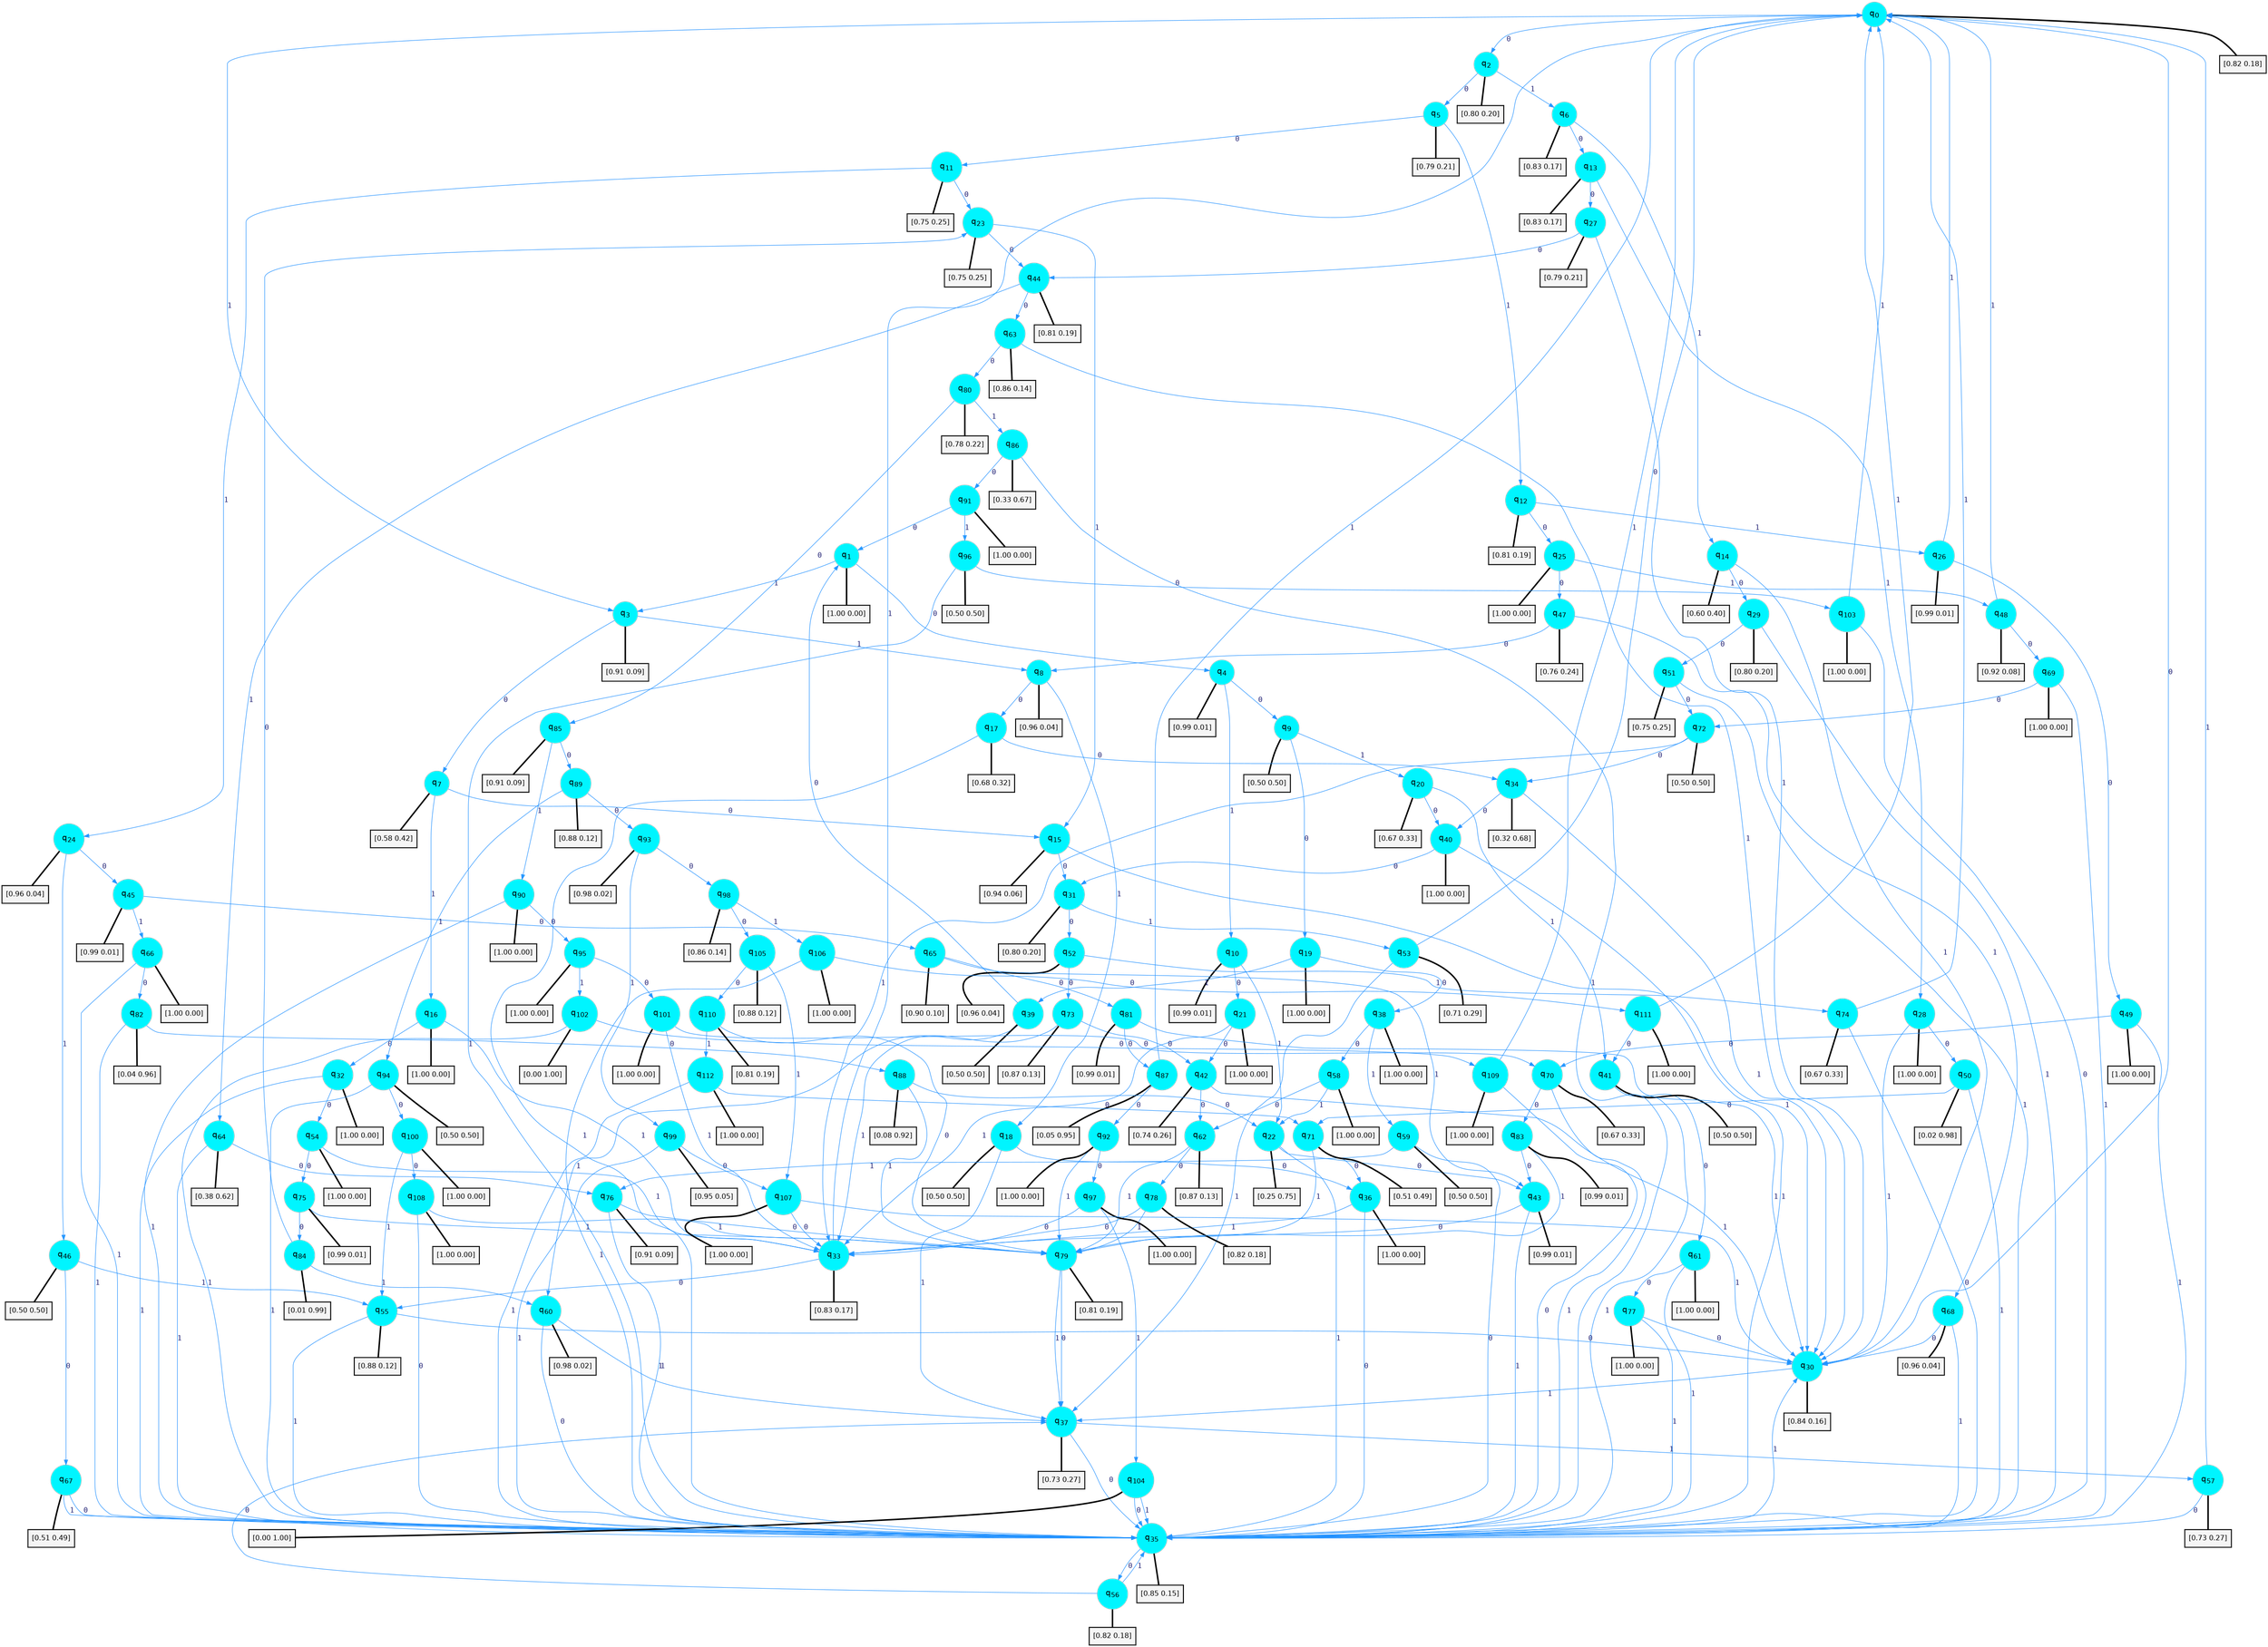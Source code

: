 digraph G {
graph [
bgcolor=transparent, dpi=300, rankdir=TD, size="40,25"];
node [
color=gray, fillcolor=turquoise1, fontcolor=black, fontname=Helvetica, fontsize=16, fontweight=bold, shape=circle, style=filled];
edge [
arrowsize=1, color=dodgerblue1, fontcolor=midnightblue, fontname=courier, fontweight=bold, penwidth=1, style=solid, weight=20];
0[label=<q<SUB>0</SUB>>];
1[label=<q<SUB>1</SUB>>];
2[label=<q<SUB>2</SUB>>];
3[label=<q<SUB>3</SUB>>];
4[label=<q<SUB>4</SUB>>];
5[label=<q<SUB>5</SUB>>];
6[label=<q<SUB>6</SUB>>];
7[label=<q<SUB>7</SUB>>];
8[label=<q<SUB>8</SUB>>];
9[label=<q<SUB>9</SUB>>];
10[label=<q<SUB>10</SUB>>];
11[label=<q<SUB>11</SUB>>];
12[label=<q<SUB>12</SUB>>];
13[label=<q<SUB>13</SUB>>];
14[label=<q<SUB>14</SUB>>];
15[label=<q<SUB>15</SUB>>];
16[label=<q<SUB>16</SUB>>];
17[label=<q<SUB>17</SUB>>];
18[label=<q<SUB>18</SUB>>];
19[label=<q<SUB>19</SUB>>];
20[label=<q<SUB>20</SUB>>];
21[label=<q<SUB>21</SUB>>];
22[label=<q<SUB>22</SUB>>];
23[label=<q<SUB>23</SUB>>];
24[label=<q<SUB>24</SUB>>];
25[label=<q<SUB>25</SUB>>];
26[label=<q<SUB>26</SUB>>];
27[label=<q<SUB>27</SUB>>];
28[label=<q<SUB>28</SUB>>];
29[label=<q<SUB>29</SUB>>];
30[label=<q<SUB>30</SUB>>];
31[label=<q<SUB>31</SUB>>];
32[label=<q<SUB>32</SUB>>];
33[label=<q<SUB>33</SUB>>];
34[label=<q<SUB>34</SUB>>];
35[label=<q<SUB>35</SUB>>];
36[label=<q<SUB>36</SUB>>];
37[label=<q<SUB>37</SUB>>];
38[label=<q<SUB>38</SUB>>];
39[label=<q<SUB>39</SUB>>];
40[label=<q<SUB>40</SUB>>];
41[label=<q<SUB>41</SUB>>];
42[label=<q<SUB>42</SUB>>];
43[label=<q<SUB>43</SUB>>];
44[label=<q<SUB>44</SUB>>];
45[label=<q<SUB>45</SUB>>];
46[label=<q<SUB>46</SUB>>];
47[label=<q<SUB>47</SUB>>];
48[label=<q<SUB>48</SUB>>];
49[label=<q<SUB>49</SUB>>];
50[label=<q<SUB>50</SUB>>];
51[label=<q<SUB>51</SUB>>];
52[label=<q<SUB>52</SUB>>];
53[label=<q<SUB>53</SUB>>];
54[label=<q<SUB>54</SUB>>];
55[label=<q<SUB>55</SUB>>];
56[label=<q<SUB>56</SUB>>];
57[label=<q<SUB>57</SUB>>];
58[label=<q<SUB>58</SUB>>];
59[label=<q<SUB>59</SUB>>];
60[label=<q<SUB>60</SUB>>];
61[label=<q<SUB>61</SUB>>];
62[label=<q<SUB>62</SUB>>];
63[label=<q<SUB>63</SUB>>];
64[label=<q<SUB>64</SUB>>];
65[label=<q<SUB>65</SUB>>];
66[label=<q<SUB>66</SUB>>];
67[label=<q<SUB>67</SUB>>];
68[label=<q<SUB>68</SUB>>];
69[label=<q<SUB>69</SUB>>];
70[label=<q<SUB>70</SUB>>];
71[label=<q<SUB>71</SUB>>];
72[label=<q<SUB>72</SUB>>];
73[label=<q<SUB>73</SUB>>];
74[label=<q<SUB>74</SUB>>];
75[label=<q<SUB>75</SUB>>];
76[label=<q<SUB>76</SUB>>];
77[label=<q<SUB>77</SUB>>];
78[label=<q<SUB>78</SUB>>];
79[label=<q<SUB>79</SUB>>];
80[label=<q<SUB>80</SUB>>];
81[label=<q<SUB>81</SUB>>];
82[label=<q<SUB>82</SUB>>];
83[label=<q<SUB>83</SUB>>];
84[label=<q<SUB>84</SUB>>];
85[label=<q<SUB>85</SUB>>];
86[label=<q<SUB>86</SUB>>];
87[label=<q<SUB>87</SUB>>];
88[label=<q<SUB>88</SUB>>];
89[label=<q<SUB>89</SUB>>];
90[label=<q<SUB>90</SUB>>];
91[label=<q<SUB>91</SUB>>];
92[label=<q<SUB>92</SUB>>];
93[label=<q<SUB>93</SUB>>];
94[label=<q<SUB>94</SUB>>];
95[label=<q<SUB>95</SUB>>];
96[label=<q<SUB>96</SUB>>];
97[label=<q<SUB>97</SUB>>];
98[label=<q<SUB>98</SUB>>];
99[label=<q<SUB>99</SUB>>];
100[label=<q<SUB>100</SUB>>];
101[label=<q<SUB>101</SUB>>];
102[label=<q<SUB>102</SUB>>];
103[label=<q<SUB>103</SUB>>];
104[label=<q<SUB>104</SUB>>];
105[label=<q<SUB>105</SUB>>];
106[label=<q<SUB>106</SUB>>];
107[label=<q<SUB>107</SUB>>];
108[label=<q<SUB>108</SUB>>];
109[label=<q<SUB>109</SUB>>];
110[label=<q<SUB>110</SUB>>];
111[label=<q<SUB>111</SUB>>];
112[label=<q<SUB>112</SUB>>];
113[label="[0.82 0.18]", shape=box,fontcolor=black, fontname=Helvetica, fontsize=14, penwidth=2, fillcolor=whitesmoke,color=black];
114[label="[1.00 0.00]", shape=box,fontcolor=black, fontname=Helvetica, fontsize=14, penwidth=2, fillcolor=whitesmoke,color=black];
115[label="[0.80 0.20]", shape=box,fontcolor=black, fontname=Helvetica, fontsize=14, penwidth=2, fillcolor=whitesmoke,color=black];
116[label="[0.91 0.09]", shape=box,fontcolor=black, fontname=Helvetica, fontsize=14, penwidth=2, fillcolor=whitesmoke,color=black];
117[label="[0.99 0.01]", shape=box,fontcolor=black, fontname=Helvetica, fontsize=14, penwidth=2, fillcolor=whitesmoke,color=black];
118[label="[0.79 0.21]", shape=box,fontcolor=black, fontname=Helvetica, fontsize=14, penwidth=2, fillcolor=whitesmoke,color=black];
119[label="[0.83 0.17]", shape=box,fontcolor=black, fontname=Helvetica, fontsize=14, penwidth=2, fillcolor=whitesmoke,color=black];
120[label="[0.58 0.42]", shape=box,fontcolor=black, fontname=Helvetica, fontsize=14, penwidth=2, fillcolor=whitesmoke,color=black];
121[label="[0.96 0.04]", shape=box,fontcolor=black, fontname=Helvetica, fontsize=14, penwidth=2, fillcolor=whitesmoke,color=black];
122[label="[0.50 0.50]", shape=box,fontcolor=black, fontname=Helvetica, fontsize=14, penwidth=2, fillcolor=whitesmoke,color=black];
123[label="[0.99 0.01]", shape=box,fontcolor=black, fontname=Helvetica, fontsize=14, penwidth=2, fillcolor=whitesmoke,color=black];
124[label="[0.75 0.25]", shape=box,fontcolor=black, fontname=Helvetica, fontsize=14, penwidth=2, fillcolor=whitesmoke,color=black];
125[label="[0.81 0.19]", shape=box,fontcolor=black, fontname=Helvetica, fontsize=14, penwidth=2, fillcolor=whitesmoke,color=black];
126[label="[0.83 0.17]", shape=box,fontcolor=black, fontname=Helvetica, fontsize=14, penwidth=2, fillcolor=whitesmoke,color=black];
127[label="[0.60 0.40]", shape=box,fontcolor=black, fontname=Helvetica, fontsize=14, penwidth=2, fillcolor=whitesmoke,color=black];
128[label="[0.94 0.06]", shape=box,fontcolor=black, fontname=Helvetica, fontsize=14, penwidth=2, fillcolor=whitesmoke,color=black];
129[label="[1.00 0.00]", shape=box,fontcolor=black, fontname=Helvetica, fontsize=14, penwidth=2, fillcolor=whitesmoke,color=black];
130[label="[0.68 0.32]", shape=box,fontcolor=black, fontname=Helvetica, fontsize=14, penwidth=2, fillcolor=whitesmoke,color=black];
131[label="[0.50 0.50]", shape=box,fontcolor=black, fontname=Helvetica, fontsize=14, penwidth=2, fillcolor=whitesmoke,color=black];
132[label="[1.00 0.00]", shape=box,fontcolor=black, fontname=Helvetica, fontsize=14, penwidth=2, fillcolor=whitesmoke,color=black];
133[label="[0.67 0.33]", shape=box,fontcolor=black, fontname=Helvetica, fontsize=14, penwidth=2, fillcolor=whitesmoke,color=black];
134[label="[1.00 0.00]", shape=box,fontcolor=black, fontname=Helvetica, fontsize=14, penwidth=2, fillcolor=whitesmoke,color=black];
135[label="[0.25 0.75]", shape=box,fontcolor=black, fontname=Helvetica, fontsize=14, penwidth=2, fillcolor=whitesmoke,color=black];
136[label="[0.75 0.25]", shape=box,fontcolor=black, fontname=Helvetica, fontsize=14, penwidth=2, fillcolor=whitesmoke,color=black];
137[label="[0.96 0.04]", shape=box,fontcolor=black, fontname=Helvetica, fontsize=14, penwidth=2, fillcolor=whitesmoke,color=black];
138[label="[1.00 0.00]", shape=box,fontcolor=black, fontname=Helvetica, fontsize=14, penwidth=2, fillcolor=whitesmoke,color=black];
139[label="[0.99 0.01]", shape=box,fontcolor=black, fontname=Helvetica, fontsize=14, penwidth=2, fillcolor=whitesmoke,color=black];
140[label="[0.79 0.21]", shape=box,fontcolor=black, fontname=Helvetica, fontsize=14, penwidth=2, fillcolor=whitesmoke,color=black];
141[label="[1.00 0.00]", shape=box,fontcolor=black, fontname=Helvetica, fontsize=14, penwidth=2, fillcolor=whitesmoke,color=black];
142[label="[0.80 0.20]", shape=box,fontcolor=black, fontname=Helvetica, fontsize=14, penwidth=2, fillcolor=whitesmoke,color=black];
143[label="[0.84 0.16]", shape=box,fontcolor=black, fontname=Helvetica, fontsize=14, penwidth=2, fillcolor=whitesmoke,color=black];
144[label="[0.80 0.20]", shape=box,fontcolor=black, fontname=Helvetica, fontsize=14, penwidth=2, fillcolor=whitesmoke,color=black];
145[label="[1.00 0.00]", shape=box,fontcolor=black, fontname=Helvetica, fontsize=14, penwidth=2, fillcolor=whitesmoke,color=black];
146[label="[0.83 0.17]", shape=box,fontcolor=black, fontname=Helvetica, fontsize=14, penwidth=2, fillcolor=whitesmoke,color=black];
147[label="[0.32 0.68]", shape=box,fontcolor=black, fontname=Helvetica, fontsize=14, penwidth=2, fillcolor=whitesmoke,color=black];
148[label="[0.85 0.15]", shape=box,fontcolor=black, fontname=Helvetica, fontsize=14, penwidth=2, fillcolor=whitesmoke,color=black];
149[label="[1.00 0.00]", shape=box,fontcolor=black, fontname=Helvetica, fontsize=14, penwidth=2, fillcolor=whitesmoke,color=black];
150[label="[0.73 0.27]", shape=box,fontcolor=black, fontname=Helvetica, fontsize=14, penwidth=2, fillcolor=whitesmoke,color=black];
151[label="[1.00 0.00]", shape=box,fontcolor=black, fontname=Helvetica, fontsize=14, penwidth=2, fillcolor=whitesmoke,color=black];
152[label="[0.50 0.50]", shape=box,fontcolor=black, fontname=Helvetica, fontsize=14, penwidth=2, fillcolor=whitesmoke,color=black];
153[label="[1.00 0.00]", shape=box,fontcolor=black, fontname=Helvetica, fontsize=14, penwidth=2, fillcolor=whitesmoke,color=black];
154[label="[0.50 0.50]", shape=box,fontcolor=black, fontname=Helvetica, fontsize=14, penwidth=2, fillcolor=whitesmoke,color=black];
155[label="[0.74 0.26]", shape=box,fontcolor=black, fontname=Helvetica, fontsize=14, penwidth=2, fillcolor=whitesmoke,color=black];
156[label="[0.99 0.01]", shape=box,fontcolor=black, fontname=Helvetica, fontsize=14, penwidth=2, fillcolor=whitesmoke,color=black];
157[label="[0.81 0.19]", shape=box,fontcolor=black, fontname=Helvetica, fontsize=14, penwidth=2, fillcolor=whitesmoke,color=black];
158[label="[0.99 0.01]", shape=box,fontcolor=black, fontname=Helvetica, fontsize=14, penwidth=2, fillcolor=whitesmoke,color=black];
159[label="[0.50 0.50]", shape=box,fontcolor=black, fontname=Helvetica, fontsize=14, penwidth=2, fillcolor=whitesmoke,color=black];
160[label="[0.76 0.24]", shape=box,fontcolor=black, fontname=Helvetica, fontsize=14, penwidth=2, fillcolor=whitesmoke,color=black];
161[label="[0.92 0.08]", shape=box,fontcolor=black, fontname=Helvetica, fontsize=14, penwidth=2, fillcolor=whitesmoke,color=black];
162[label="[1.00 0.00]", shape=box,fontcolor=black, fontname=Helvetica, fontsize=14, penwidth=2, fillcolor=whitesmoke,color=black];
163[label="[0.02 0.98]", shape=box,fontcolor=black, fontname=Helvetica, fontsize=14, penwidth=2, fillcolor=whitesmoke,color=black];
164[label="[0.75 0.25]", shape=box,fontcolor=black, fontname=Helvetica, fontsize=14, penwidth=2, fillcolor=whitesmoke,color=black];
165[label="[0.96 0.04]", shape=box,fontcolor=black, fontname=Helvetica, fontsize=14, penwidth=2, fillcolor=whitesmoke,color=black];
166[label="[0.71 0.29]", shape=box,fontcolor=black, fontname=Helvetica, fontsize=14, penwidth=2, fillcolor=whitesmoke,color=black];
167[label="[1.00 0.00]", shape=box,fontcolor=black, fontname=Helvetica, fontsize=14, penwidth=2, fillcolor=whitesmoke,color=black];
168[label="[0.88 0.12]", shape=box,fontcolor=black, fontname=Helvetica, fontsize=14, penwidth=2, fillcolor=whitesmoke,color=black];
169[label="[0.82 0.18]", shape=box,fontcolor=black, fontname=Helvetica, fontsize=14, penwidth=2, fillcolor=whitesmoke,color=black];
170[label="[0.73 0.27]", shape=box,fontcolor=black, fontname=Helvetica, fontsize=14, penwidth=2, fillcolor=whitesmoke,color=black];
171[label="[1.00 0.00]", shape=box,fontcolor=black, fontname=Helvetica, fontsize=14, penwidth=2, fillcolor=whitesmoke,color=black];
172[label="[0.50 0.50]", shape=box,fontcolor=black, fontname=Helvetica, fontsize=14, penwidth=2, fillcolor=whitesmoke,color=black];
173[label="[0.98 0.02]", shape=box,fontcolor=black, fontname=Helvetica, fontsize=14, penwidth=2, fillcolor=whitesmoke,color=black];
174[label="[1.00 0.00]", shape=box,fontcolor=black, fontname=Helvetica, fontsize=14, penwidth=2, fillcolor=whitesmoke,color=black];
175[label="[0.87 0.13]", shape=box,fontcolor=black, fontname=Helvetica, fontsize=14, penwidth=2, fillcolor=whitesmoke,color=black];
176[label="[0.86 0.14]", shape=box,fontcolor=black, fontname=Helvetica, fontsize=14, penwidth=2, fillcolor=whitesmoke,color=black];
177[label="[0.38 0.62]", shape=box,fontcolor=black, fontname=Helvetica, fontsize=14, penwidth=2, fillcolor=whitesmoke,color=black];
178[label="[0.90 0.10]", shape=box,fontcolor=black, fontname=Helvetica, fontsize=14, penwidth=2, fillcolor=whitesmoke,color=black];
179[label="[1.00 0.00]", shape=box,fontcolor=black, fontname=Helvetica, fontsize=14, penwidth=2, fillcolor=whitesmoke,color=black];
180[label="[0.51 0.49]", shape=box,fontcolor=black, fontname=Helvetica, fontsize=14, penwidth=2, fillcolor=whitesmoke,color=black];
181[label="[0.96 0.04]", shape=box,fontcolor=black, fontname=Helvetica, fontsize=14, penwidth=2, fillcolor=whitesmoke,color=black];
182[label="[1.00 0.00]", shape=box,fontcolor=black, fontname=Helvetica, fontsize=14, penwidth=2, fillcolor=whitesmoke,color=black];
183[label="[0.67 0.33]", shape=box,fontcolor=black, fontname=Helvetica, fontsize=14, penwidth=2, fillcolor=whitesmoke,color=black];
184[label="[0.51 0.49]", shape=box,fontcolor=black, fontname=Helvetica, fontsize=14, penwidth=2, fillcolor=whitesmoke,color=black];
185[label="[0.50 0.50]", shape=box,fontcolor=black, fontname=Helvetica, fontsize=14, penwidth=2, fillcolor=whitesmoke,color=black];
186[label="[0.87 0.13]", shape=box,fontcolor=black, fontname=Helvetica, fontsize=14, penwidth=2, fillcolor=whitesmoke,color=black];
187[label="[0.67 0.33]", shape=box,fontcolor=black, fontname=Helvetica, fontsize=14, penwidth=2, fillcolor=whitesmoke,color=black];
188[label="[0.99 0.01]", shape=box,fontcolor=black, fontname=Helvetica, fontsize=14, penwidth=2, fillcolor=whitesmoke,color=black];
189[label="[0.91 0.09]", shape=box,fontcolor=black, fontname=Helvetica, fontsize=14, penwidth=2, fillcolor=whitesmoke,color=black];
190[label="[1.00 0.00]", shape=box,fontcolor=black, fontname=Helvetica, fontsize=14, penwidth=2, fillcolor=whitesmoke,color=black];
191[label="[0.82 0.18]", shape=box,fontcolor=black, fontname=Helvetica, fontsize=14, penwidth=2, fillcolor=whitesmoke,color=black];
192[label="[0.81 0.19]", shape=box,fontcolor=black, fontname=Helvetica, fontsize=14, penwidth=2, fillcolor=whitesmoke,color=black];
193[label="[0.78 0.22]", shape=box,fontcolor=black, fontname=Helvetica, fontsize=14, penwidth=2, fillcolor=whitesmoke,color=black];
194[label="[0.99 0.01]", shape=box,fontcolor=black, fontname=Helvetica, fontsize=14, penwidth=2, fillcolor=whitesmoke,color=black];
195[label="[0.04 0.96]", shape=box,fontcolor=black, fontname=Helvetica, fontsize=14, penwidth=2, fillcolor=whitesmoke,color=black];
196[label="[0.99 0.01]", shape=box,fontcolor=black, fontname=Helvetica, fontsize=14, penwidth=2, fillcolor=whitesmoke,color=black];
197[label="[0.01 0.99]", shape=box,fontcolor=black, fontname=Helvetica, fontsize=14, penwidth=2, fillcolor=whitesmoke,color=black];
198[label="[0.91 0.09]", shape=box,fontcolor=black, fontname=Helvetica, fontsize=14, penwidth=2, fillcolor=whitesmoke,color=black];
199[label="[0.33 0.67]", shape=box,fontcolor=black, fontname=Helvetica, fontsize=14, penwidth=2, fillcolor=whitesmoke,color=black];
200[label="[0.05 0.95]", shape=box,fontcolor=black, fontname=Helvetica, fontsize=14, penwidth=2, fillcolor=whitesmoke,color=black];
201[label="[0.08 0.92]", shape=box,fontcolor=black, fontname=Helvetica, fontsize=14, penwidth=2, fillcolor=whitesmoke,color=black];
202[label="[0.88 0.12]", shape=box,fontcolor=black, fontname=Helvetica, fontsize=14, penwidth=2, fillcolor=whitesmoke,color=black];
203[label="[1.00 0.00]", shape=box,fontcolor=black, fontname=Helvetica, fontsize=14, penwidth=2, fillcolor=whitesmoke,color=black];
204[label="[1.00 0.00]", shape=box,fontcolor=black, fontname=Helvetica, fontsize=14, penwidth=2, fillcolor=whitesmoke,color=black];
205[label="[1.00 0.00]", shape=box,fontcolor=black, fontname=Helvetica, fontsize=14, penwidth=2, fillcolor=whitesmoke,color=black];
206[label="[0.98 0.02]", shape=box,fontcolor=black, fontname=Helvetica, fontsize=14, penwidth=2, fillcolor=whitesmoke,color=black];
207[label="[0.50 0.50]", shape=box,fontcolor=black, fontname=Helvetica, fontsize=14, penwidth=2, fillcolor=whitesmoke,color=black];
208[label="[1.00 0.00]", shape=box,fontcolor=black, fontname=Helvetica, fontsize=14, penwidth=2, fillcolor=whitesmoke,color=black];
209[label="[0.50 0.50]", shape=box,fontcolor=black, fontname=Helvetica, fontsize=14, penwidth=2, fillcolor=whitesmoke,color=black];
210[label="[1.00 0.00]", shape=box,fontcolor=black, fontname=Helvetica, fontsize=14, penwidth=2, fillcolor=whitesmoke,color=black];
211[label="[0.86 0.14]", shape=box,fontcolor=black, fontname=Helvetica, fontsize=14, penwidth=2, fillcolor=whitesmoke,color=black];
212[label="[0.95 0.05]", shape=box,fontcolor=black, fontname=Helvetica, fontsize=14, penwidth=2, fillcolor=whitesmoke,color=black];
213[label="[1.00 0.00]", shape=box,fontcolor=black, fontname=Helvetica, fontsize=14, penwidth=2, fillcolor=whitesmoke,color=black];
214[label="[1.00 0.00]", shape=box,fontcolor=black, fontname=Helvetica, fontsize=14, penwidth=2, fillcolor=whitesmoke,color=black];
215[label="[0.00 1.00]", shape=box,fontcolor=black, fontname=Helvetica, fontsize=14, penwidth=2, fillcolor=whitesmoke,color=black];
216[label="[1.00 0.00]", shape=box,fontcolor=black, fontname=Helvetica, fontsize=14, penwidth=2, fillcolor=whitesmoke,color=black];
217[label="[0.00 1.00]", shape=box,fontcolor=black, fontname=Helvetica, fontsize=14, penwidth=2, fillcolor=whitesmoke,color=black];
218[label="[0.88 0.12]", shape=box,fontcolor=black, fontname=Helvetica, fontsize=14, penwidth=2, fillcolor=whitesmoke,color=black];
219[label="[1.00 0.00]", shape=box,fontcolor=black, fontname=Helvetica, fontsize=14, penwidth=2, fillcolor=whitesmoke,color=black];
220[label="[1.00 0.00]", shape=box,fontcolor=black, fontname=Helvetica, fontsize=14, penwidth=2, fillcolor=whitesmoke,color=black];
221[label="[1.00 0.00]", shape=box,fontcolor=black, fontname=Helvetica, fontsize=14, penwidth=2, fillcolor=whitesmoke,color=black];
222[label="[1.00 0.00]", shape=box,fontcolor=black, fontname=Helvetica, fontsize=14, penwidth=2, fillcolor=whitesmoke,color=black];
223[label="[0.81 0.19]", shape=box,fontcolor=black, fontname=Helvetica, fontsize=14, penwidth=2, fillcolor=whitesmoke,color=black];
224[label="[1.00 0.00]", shape=box,fontcolor=black, fontname=Helvetica, fontsize=14, penwidth=2, fillcolor=whitesmoke,color=black];
225[label="[1.00 0.00]", shape=box,fontcolor=black, fontname=Helvetica, fontsize=14, penwidth=2, fillcolor=whitesmoke,color=black];
0->2 [label=0];
0->3 [label=1];
0->113 [arrowhead=none, penwidth=3,color=black];
1->4 [label=0];
1->3 [label=1];
1->114 [arrowhead=none, penwidth=3,color=black];
2->5 [label=0];
2->6 [label=1];
2->115 [arrowhead=none, penwidth=3,color=black];
3->7 [label=0];
3->8 [label=1];
3->116 [arrowhead=none, penwidth=3,color=black];
4->9 [label=0];
4->10 [label=1];
4->117 [arrowhead=none, penwidth=3,color=black];
5->11 [label=0];
5->12 [label=1];
5->118 [arrowhead=none, penwidth=3,color=black];
6->13 [label=0];
6->14 [label=1];
6->119 [arrowhead=none, penwidth=3,color=black];
7->15 [label=0];
7->16 [label=1];
7->120 [arrowhead=none, penwidth=3,color=black];
8->17 [label=0];
8->18 [label=1];
8->121 [arrowhead=none, penwidth=3,color=black];
9->19 [label=0];
9->20 [label=1];
9->122 [arrowhead=none, penwidth=3,color=black];
10->21 [label=0];
10->22 [label=1];
10->123 [arrowhead=none, penwidth=3,color=black];
11->23 [label=0];
11->24 [label=1];
11->124 [arrowhead=none, penwidth=3,color=black];
12->25 [label=0];
12->26 [label=1];
12->125 [arrowhead=none, penwidth=3,color=black];
13->27 [label=0];
13->28 [label=1];
13->126 [arrowhead=none, penwidth=3,color=black];
14->29 [label=0];
14->30 [label=1];
14->127 [arrowhead=none, penwidth=3,color=black];
15->31 [label=0];
15->30 [label=1];
15->128 [arrowhead=none, penwidth=3,color=black];
16->32 [label=0];
16->33 [label=1];
16->129 [arrowhead=none, penwidth=3,color=black];
17->34 [label=0];
17->35 [label=1];
17->130 [arrowhead=none, penwidth=3,color=black];
18->36 [label=0];
18->37 [label=1];
18->131 [arrowhead=none, penwidth=3,color=black];
19->38 [label=0];
19->39 [label=1];
19->132 [arrowhead=none, penwidth=3,color=black];
20->40 [label=0];
20->41 [label=1];
20->133 [arrowhead=none, penwidth=3,color=black];
21->42 [label=0];
21->33 [label=1];
21->134 [arrowhead=none, penwidth=3,color=black];
22->43 [label=0];
22->35 [label=1];
22->135 [arrowhead=none, penwidth=3,color=black];
23->44 [label=0];
23->15 [label=1];
23->136 [arrowhead=none, penwidth=3,color=black];
24->45 [label=0];
24->46 [label=1];
24->137 [arrowhead=none, penwidth=3,color=black];
25->47 [label=0];
25->48 [label=1];
25->138 [arrowhead=none, penwidth=3,color=black];
26->49 [label=0];
26->0 [label=1];
26->139 [arrowhead=none, penwidth=3,color=black];
27->44 [label=0];
27->30 [label=1];
27->140 [arrowhead=none, penwidth=3,color=black];
28->50 [label=0];
28->30 [label=1];
28->141 [arrowhead=none, penwidth=3,color=black];
29->51 [label=0];
29->35 [label=1];
29->142 [arrowhead=none, penwidth=3,color=black];
30->0 [label=0];
30->37 [label=1];
30->143 [arrowhead=none, penwidth=3,color=black];
31->52 [label=0];
31->53 [label=1];
31->144 [arrowhead=none, penwidth=3,color=black];
32->54 [label=0];
32->35 [label=1];
32->145 [arrowhead=none, penwidth=3,color=black];
33->55 [label=0];
33->0 [label=1];
33->146 [arrowhead=none, penwidth=3,color=black];
34->40 [label=0];
34->30 [label=1];
34->147 [arrowhead=none, penwidth=3,color=black];
35->56 [label=0];
35->30 [label=1];
35->148 [arrowhead=none, penwidth=3,color=black];
36->35 [label=0];
36->33 [label=1];
36->149 [arrowhead=none, penwidth=3,color=black];
37->35 [label=0];
37->57 [label=1];
37->150 [arrowhead=none, penwidth=3,color=black];
38->58 [label=0];
38->59 [label=1];
38->151 [arrowhead=none, penwidth=3,color=black];
39->1 [label=0];
39->60 [label=1];
39->152 [arrowhead=none, penwidth=3,color=black];
40->31 [label=0];
40->35 [label=1];
40->153 [arrowhead=none, penwidth=3,color=black];
41->61 [label=0];
41->35 [label=1];
41->154 [arrowhead=none, penwidth=3,color=black];
42->62 [label=0];
42->30 [label=1];
42->155 [arrowhead=none, penwidth=3,color=black];
43->33 [label=0];
43->35 [label=1];
43->156 [arrowhead=none, penwidth=3,color=black];
44->63 [label=0];
44->64 [label=1];
44->157 [arrowhead=none, penwidth=3,color=black];
45->65 [label=0];
45->66 [label=1];
45->158 [arrowhead=none, penwidth=3,color=black];
46->67 [label=0];
46->55 [label=1];
46->159 [arrowhead=none, penwidth=3,color=black];
47->8 [label=0];
47->68 [label=1];
47->160 [arrowhead=none, penwidth=3,color=black];
48->69 [label=0];
48->0 [label=1];
48->161 [arrowhead=none, penwidth=3,color=black];
49->70 [label=0];
49->35 [label=1];
49->162 [arrowhead=none, penwidth=3,color=black];
50->71 [label=0];
50->35 [label=1];
50->163 [arrowhead=none, penwidth=3,color=black];
51->72 [label=0];
51->35 [label=1];
51->164 [arrowhead=none, penwidth=3,color=black];
52->73 [label=0];
52->74 [label=1];
52->165 [arrowhead=none, penwidth=3,color=black];
53->0 [label=0];
53->37 [label=1];
53->166 [arrowhead=none, penwidth=3,color=black];
54->75 [label=0];
54->33 [label=1];
54->167 [arrowhead=none, penwidth=3,color=black];
55->30 [label=0];
55->35 [label=1];
55->168 [arrowhead=none, penwidth=3,color=black];
56->37 [label=0];
56->35 [label=1];
56->169 [arrowhead=none, penwidth=3,color=black];
57->35 [label=0];
57->0 [label=1];
57->170 [arrowhead=none, penwidth=3,color=black];
58->62 [label=0];
58->22 [label=1];
58->171 [arrowhead=none, penwidth=3,color=black];
59->35 [label=0];
59->76 [label=1];
59->172 [arrowhead=none, penwidth=3,color=black];
60->35 [label=0];
60->37 [label=1];
60->173 [arrowhead=none, penwidth=3,color=black];
61->77 [label=0];
61->35 [label=1];
61->174 [arrowhead=none, penwidth=3,color=black];
62->78 [label=0];
62->79 [label=1];
62->175 [arrowhead=none, penwidth=3,color=black];
63->80 [label=0];
63->30 [label=1];
63->176 [arrowhead=none, penwidth=3,color=black];
64->76 [label=0];
64->35 [label=1];
64->177 [arrowhead=none, penwidth=3,color=black];
65->81 [label=0];
65->43 [label=1];
65->178 [arrowhead=none, penwidth=3,color=black];
66->82 [label=0];
66->35 [label=1];
66->179 [arrowhead=none, penwidth=3,color=black];
67->35 [label=0];
67->35 [label=1];
67->180 [arrowhead=none, penwidth=3,color=black];
68->30 [label=0];
68->35 [label=1];
68->181 [arrowhead=none, penwidth=3,color=black];
69->72 [label=0];
69->35 [label=1];
69->182 [arrowhead=none, penwidth=3,color=black];
70->83 [label=0];
70->35 [label=1];
70->183 [arrowhead=none, penwidth=3,color=black];
71->36 [label=0];
71->79 [label=1];
71->184 [arrowhead=none, penwidth=3,color=black];
72->34 [label=0];
72->33 [label=1];
72->185 [arrowhead=none, penwidth=3,color=black];
73->42 [label=0];
73->33 [label=1];
73->186 [arrowhead=none, penwidth=3,color=black];
74->35 [label=0];
74->0 [label=1];
74->187 [arrowhead=none, penwidth=3,color=black];
75->84 [label=0];
75->79 [label=1];
75->188 [arrowhead=none, penwidth=3,color=black];
76->79 [label=0];
76->35 [label=1];
76->189 [arrowhead=none, penwidth=3,color=black];
77->30 [label=0];
77->35 [label=1];
77->190 [arrowhead=none, penwidth=3,color=black];
78->33 [label=0];
78->79 [label=1];
78->191 [arrowhead=none, penwidth=3,color=black];
79->37 [label=0];
79->37 [label=1];
79->192 [arrowhead=none, penwidth=3,color=black];
80->85 [label=0];
80->86 [label=1];
80->193 [arrowhead=none, penwidth=3,color=black];
81->87 [label=0];
81->30 [label=1];
81->194 [arrowhead=none, penwidth=3,color=black];
82->88 [label=0];
82->35 [label=1];
82->195 [arrowhead=none, penwidth=3,color=black];
83->43 [label=0];
83->79 [label=1];
83->196 [arrowhead=none, penwidth=3,color=black];
84->23 [label=0];
84->60 [label=1];
84->197 [arrowhead=none, penwidth=3,color=black];
85->89 [label=0];
85->90 [label=1];
85->198 [arrowhead=none, penwidth=3,color=black];
86->91 [label=0];
86->35 [label=1];
86->199 [arrowhead=none, penwidth=3,color=black];
87->92 [label=0];
87->0 [label=1];
87->200 [arrowhead=none, penwidth=3,color=black];
88->22 [label=0];
88->79 [label=1];
88->201 [arrowhead=none, penwidth=3,color=black];
89->93 [label=0];
89->94 [label=1];
89->202 [arrowhead=none, penwidth=3,color=black];
90->95 [label=0];
90->35 [label=1];
90->203 [arrowhead=none, penwidth=3,color=black];
91->1 [label=0];
91->96 [label=1];
91->204 [arrowhead=none, penwidth=3,color=black];
92->97 [label=0];
92->79 [label=1];
92->205 [arrowhead=none, penwidth=3,color=black];
93->98 [label=0];
93->99 [label=1];
93->206 [arrowhead=none, penwidth=3,color=black];
94->100 [label=0];
94->35 [label=1];
94->207 [arrowhead=none, penwidth=3,color=black];
95->101 [label=0];
95->102 [label=1];
95->208 [arrowhead=none, penwidth=3,color=black];
96->103 [label=0];
96->35 [label=1];
96->209 [arrowhead=none, penwidth=3,color=black];
97->33 [label=0];
97->104 [label=1];
97->210 [arrowhead=none, penwidth=3,color=black];
98->105 [label=0];
98->106 [label=1];
98->211 [arrowhead=none, penwidth=3,color=black];
99->107 [label=0];
99->35 [label=1];
99->212 [arrowhead=none, penwidth=3,color=black];
100->108 [label=0];
100->55 [label=1];
100->213 [arrowhead=none, penwidth=3,color=black];
101->70 [label=0];
101->33 [label=1];
101->214 [arrowhead=none, penwidth=3,color=black];
102->109 [label=0];
102->35 [label=1];
102->215 [arrowhead=none, penwidth=3,color=black];
103->35 [label=0];
103->0 [label=1];
103->216 [arrowhead=none, penwidth=3,color=black];
104->35 [label=0];
104->35 [label=1];
104->217 [arrowhead=none, penwidth=3,color=black];
105->110 [label=0];
105->107 [label=1];
105->218 [arrowhead=none, penwidth=3,color=black];
106->111 [label=0];
106->35 [label=1];
106->219 [arrowhead=none, penwidth=3,color=black];
107->33 [label=0];
107->30 [label=1];
107->220 [arrowhead=none, penwidth=3,color=black];
108->35 [label=0];
108->79 [label=1];
108->221 [arrowhead=none, penwidth=3,color=black];
109->35 [label=0];
109->0 [label=1];
109->222 [arrowhead=none, penwidth=3,color=black];
110->79 [label=0];
110->112 [label=1];
110->223 [arrowhead=none, penwidth=3,color=black];
111->41 [label=0];
111->0 [label=1];
111->224 [arrowhead=none, penwidth=3,color=black];
112->71 [label=0];
112->35 [label=1];
112->225 [arrowhead=none, penwidth=3,color=black];
}
